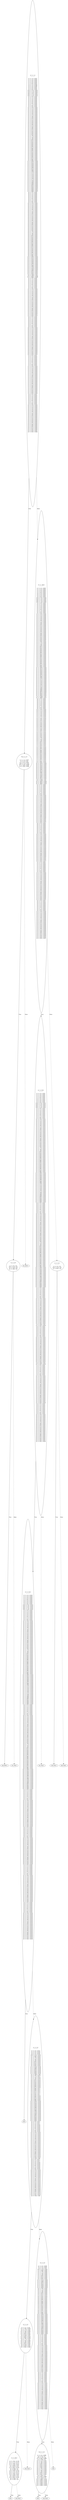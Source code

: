 digraph {
0 [label="s2 <= 1.5
--------------

s1 <= 1.0 : 0.047
s1 <= 2.5 : 0.052
s1 <= 3.5 : 0.052
s1 <= 4.5 : 0.052
s1 <= 5.5 : 0.052
s1 <= 6.5 : 0.052
s2 <= 1.5 : 0.038
s2 <= 3.5 : 0.048
s2 <= 4.5 : 0.052
s2 <= 5.5 : 0.052
s2 <= 6.5 : 0.052
w12 <= 0.5 : 0.052
w12 <= 2.0 : 0.052
w12 <= 4.0 : 0.042
w21 <= 0.5 : 0.051
w21 <= 2.0 : 0.052
w21 <= 4.0 : 0.052
x1 <= 0.5 : 0.052
x1 <= 1.5 : 0.052
x1 <= 2.5 : 0.052
x1 <= 3.5 : 0.052
x1 <= 4.5 : 0.052
x1 <= 5.5 : 0.052
x1 <= 6.5 : 0.052
x1 <= 7.5 : 0.052
x1 <= 8.5 : 0.052
x1 <= 9.5 : 0.052
x1 <= 10.5 : 0.052
x1 <= 11.5 : 0.052
x1 <= 12.5 : 0.052
x1 <= 13.5 : 0.052
x1 <= 14.5 : 0.052
x1 <= 15.5 : 0.052
x1 <= 16.5 : 0.052
x1 <= 17.5 : 0.052
x1 <= 18.5 : 0.052
x1 <= 19.5 : 0.052
x1 <= 20.5 : 0.052
x1 <= 21.5 : 0.052
x1 <= 22.5 : 0.052
x1 <= 23.5 : 0.052
x1 <= 24.5 : 0.052
x1 <= 25.5 : 0.052
x1 <= 26.5 : 0.052
x1 <= 27.5 : 0.052
x1 <= 28.5 : 0.052
x1 <= 29.5 : 0.052
x1 <= 30.5 : 0.052
x1 <= 31.5 : 0.052
x1 <= 32.5 : 0.052
x1 <= 33.5 : 0.052
x1 <= 34.5 : 0.052
x1 <= 55.5 : 0.052
x1 <= 76.5 : 0.052
x1 <= 77.5 : 0.052
x1 <= 78.5 : 0.052
x1 <= 79.5 : 0.052
x1 <= 80.5 : 0.052
x1 <= 81.5 : 0.052
x1 <= 82.5 : 0.052
x1 <= 83.5 : 0.052
x1 <= 84.5 : 0.052
x1 <= 85.5 : 0.052
x1 <= 86.5 : 0.052
x1 <= 87.5 : 0.052
x1 <= 88.5 : 0.052
x1 <= 89.5 : 0.052
x1 <= 90.5 : 0.052
x1 <= 91.5 : 0.052
x1 <= 92.5 : 0.052
x1 <= 93.5 : 0.052
x1 <= 94.5 : 0.052
x1 <= 95.5 : 0.052
x1 <= 96.5 : 0.052
x1 <= 97.5 : 0.052
x1 <= 98.5 : 0.052
x1 <= 99.5 : 0.052
x1 <= 100.5 : 0.052
x1 <= 101.5 : 0.052
x1 <= 102.5 : 0.052
x1 <= 103.5 : 0.052
x1 <= 104.5 : 0.052
x1 <= 105.5 : 0.052
x1 <= 106.5 : 0.052
x1 <= 107.5 : 0.052
x1 <= 108.5 : 0.052
x1 <= 109.5 : 0.052
x1 <= 110.5 : 0.052
x1 <= 111.5 : 0.052
x1 <= 112.5 : 0.052
x1 <= 113.5 : 0.052
x1 <= 114.5 : 0.052
x1 <= 115.5 : 0.052
x1 <= 116.5 : 0.052
x1 <= 117.5 : 0.052
x1 <= 118.5 : 0.052
x1 <= 119.5 : 0.052
x1 <= 139.5 : 0.052
x1 <= 159.5 : 0.052
x1 <= 160.5 : 0.052
x1 <= 161.5 : 0.052
x1 <= 162.5 : 0.052
x1 <= 163.5 : 0.052
x1 <= 164.5 : 0.051
x1 <= 165.5 : 0.051
x1 <= 166.5 : 0.047
x2 <= 0.5 : 0.052
x2 <= 1.5 : 0.052
x2 <= 2.5 : 0.052
x2 <= 3.5 : 0.052
x2 <= 4.5 : 0.052
x2 <= 5.5 : 0.052
x2 <= 6.5 : 0.052
x2 <= 7.5 : 0.052
x2 <= 8.5 : 0.052
x2 <= 9.5 : 0.052
x2 <= 10.5 : 0.052
x2 <= 11.5 : 0.052
x2 <= 12.5 : 0.052
x2 <= 13.5 : 0.052
x2 <= 14.5 : 0.052
x2 <= 15.5 : 0.052
x2 <= 16.5 : 0.052
x2 <= 17.5 : 0.052
x2 <= 18.5 : 0.052
x2 <= 19.5 : 0.052
x2 <= 20.5 : 0.052
x2 <= 21.5 : 0.052
x2 <= 22.5 : 0.052
x2 <= 23.5 : 0.052
x2 <= 24.5 : 0.052
x2 <= 25.5 : 0.052
x2 <= 26.5 : 0.052
x2 <= 27.5 : 0.052
x2 <= 28.5 : 0.052
x2 <= 29.5 : 0.052
x2 <= 30.5 : 0.052
x2 <= 31.5 : 0.052
x2 <= 32.5 : 0.052
x2 <= 33.5 : 0.052
x2 <= 34.5 : 0.052
x2 <= 55.5 : 0.052
x2 <= 76.5 : 0.052
x2 <= 77.5 : 0.052
x2 <= 78.5 : 0.052
x2 <= 79.5 : 0.052
x2 <= 80.5 : 0.052
x2 <= 81.5 : 0.052
x2 <= 82.5 : 0.052
x2 <= 83.5 : 0.052
x2 <= 84.5 : 0.051
x2 <= 85.5 : 0.052
x2 <= 86.5 : 0.052
x2 <= 87.5 : 0.052
x2 <= 88.5 : 0.052
x2 <= 89.5 : 0.052
x2 <= 90.5 : 0.052
x2 <= 91.5 : 0.052
x2 <= 92.5 : 0.052
x2 <= 93.5 : 0.052
x2 <= 94.5 : 0.052
x2 <= 95.5 : 0.052
x2 <= 96.5 : 0.052
x2 <= 97.5 : 0.052
x2 <= 98.5 : 0.052
x2 <= 99.5 : 0.052
x2 <= 100.5 : 0.052
x2 <= 101.5 : 0.052
x2 <= 102.5 : 0.052
x2 <= 103.5 : 0.052
x2 <= 104.5 : 0.052
x2 <= 105.5 : 0.052
x2 <= 106.5 : 0.052
x2 <= 107.5 : 0.052
x2 <= 108.5 : 0.052
x2 <= 109.5 : 0.052
x2 <= 110.5 : 0.052
x2 <= 135.0 : 0.052
x2 <= 159.5 : 0.052
x2 <= 160.5 : 0.051
x2 <= 161.5 : 0.051
x2 <= 162.5 : 0.051
x2 <= 163.5 : 0.051
x2 <= 164.5 : 0.05
x2 <= 165.5 : 0.049
x2 <= 166.5 : 0.045
y1 <= 0.5 : 0.052
y1 <= 1.5 : 0.052
y1 <= 2.5 : 0.052
y1 <= 3.5 : 0.052
y1 <= 4.5 : 0.052
y1 <= 5.5 : 0.052
y1 <= 6.5 : 0.052
y1 <= 7.5 : 0.052
y1 <= 8.5 : 0.052
y1 <= 9.5 : 0.052
y1 <= 10.5 : 0.052
y1 <= 11.5 : 0.052
y1 <= 12.5 : 0.052
y1 <= 13.5 : 0.052
y1 <= 14.5 : 0.052
y1 <= 15.5 : 0.052
y1 <= 16.5 : 0.052
y1 <= 17.5 : 0.052
y1 <= 18.5 : 0.052
y1 <= 19.5 : 0.052
y1 <= 20.5 : 0.052
y1 <= 21.5 : 0.052
y1 <= 22.5 : 0.052
y1 <= 23.5 : 0.052
y1 <= 24.5 : 0.052
y1 <= 25.5 : 0.052
y1 <= 26.5 : 0.052
y1 <= 27.5 : 0.052
y1 <= 28.5 : 0.052
y1 <= 29.5 : 0.052
y1 <= 30.5 : 0.052
y1 <= 31.5 : 0.052
y1 <= 32.5 : 0.052
y1 <= 33.5 : 0.052
y1 <= 34.5 : 0.051
y1 <= 35.5 : 0.047
y2 <= 0.5 : 0.052
y2 <= 1.5 : 0.052
y2 <= 2.5 : 0.052
y2 <= 3.5 : 0.052
y2 <= 4.5 : 0.052
y2 <= 5.5 : 0.052
y2 <= 6.5 : 0.052
y2 <= 7.5 : 0.052
y2 <= 8.5 : 0.052
y2 <= 9.5 : 0.052
y2 <= 10.5 : 0.052
y2 <= 11.5 : 0.052
y2 <= 12.5 : 0.052
y2 <= 13.5 : 0.052
y2 <= 14.5 : 0.052
y2 <= 15.5 : 0.052
y2 <= 16.5 : 0.052
y2 <= 17.5 : 0.052
y2 <= 18.5 : 0.052
y2 <= 19.5 : 0.052
y2 <= 20.5 : 0.052
y2 <= 21.5 : 0.052
y2 <= 22.5 : 0.052
y2 <= 23.5 : 0.052
y2 <= 24.5 : 0.052
y2 <= 25.5 : 0.052
y2 <= 26.5 : 0.052
y2 <= 27.5 : 0.052
y2 <= 28.5 : 0.052
y2 <= 29.5 : 0.052
y2 <= 30.5 : 0.052
y2 <= 31.5 : 0.052
y2 <= 32.5 : 0.052
y2 <= 33.5 : 0.052
y2 <= 34.5 : 0.051
y2 <= 35.5 : 0.047
z1 <= 0.5 : 0.051
z1 <= 1.5 : 0.052
z1 <= 2.5 : 0.052
z1 <= 3.5 : 0.052
z1 <= 4.5 : 0.052
z1 <= 5.5 : 0.052
z1 <= 6.5 : 0.052
z1 <= 7.5 : 0.052
z1 <= 8.5 : 0.052
z1 <= 9.5 : 0.052
z1 <= 10.5 : 0.052
z1 <= 11.5 : 0.052
z1 <= 12.5 : 0.052
z1 <= 13.5 : 0.052
z1 <= 14.5 : 0.052
z1 <= 15.5 : 0.052
z1 <= 16.5 : 0.052
z1 <= 17.5 : 0.052
z1 <= 18.5 : 0.052
z1 <= 19.5 : 0.052
z1 <= 20.5 : 0.052
z1 <= 21.5 : 0.052
z1 <= 22.5 : 0.052
z1 <= 23.5 : 0.052
z1 <= 24.5 : 0.052
z1 <= 25.5 : 0.052
z1 <= 26.5 : 0.052
z1 <= 27.5 : 0.052
z1 <= 28.5 : 0.052
z1 <= 29.5 : 0.052
z1 <= 30.5 : 0.052
z1 <= 31.5 : 0.052
z1 <= 32.5 : 0.052
z1 <= 33.5 : 0.052
z1 <= 34.5 : 0.051
z1 <= 35.5 : 0.045
z2 <= 0.5 : 0.051
z2 <= 1.5 : 0.052
z2 <= 2.5 : 0.052
z2 <= 3.5 : 0.052
z2 <= 4.5 : 0.052
z2 <= 5.5 : 0.052
z2 <= 6.5 : 0.052
z2 <= 7.5 : 0.052
z2 <= 8.5 : 0.052
z2 <= 9.5 : 0.052
z2 <= 10.5 : 0.052
z2 <= 11.5 : 0.052
z2 <= 12.5 : 0.052
z2 <= 13.5 : 0.052
z2 <= 14.5 : 0.052
z2 <= 15.5 : 0.052
z2 <= 16.5 : 0.052
z2 <= 17.5 : 0.052
z2 <= 18.5 : 0.052
z2 <= 19.5 : 0.052
z2 <= 20.5 : 0.052
z2 <= 21.5 : 0.052
z2 <= 22.5 : 0.052
z2 <= 23.5 : 0.052
z2 <= 24.5 : 0.052
z2 <= 25.5 : 0.052
z2 <= 26.5 : 0.052
z2 <= 27.5 : 0.052
z2 <= 28.5 : 0.052
z2 <= 29.5 : 0.052
z2 <= 30.5 : 0.052
z2 <= 31.5 : 0.052
z2 <= 32.5 : 0.052
z2 <= 33.5 : 0.052
z2 <= 34.5 : 0.051
z2 <= 35.5 : 0.045"];
1 [label="w12 <= 2.5
--------------

s1 <= 1.0 : 0.333
s1 <= 2.5 : 0.5
s1 <= 4.5 : 0.333
w12 <= 2.5 : 0.25
w21 <= 0.5 : 0.333
z1 <= 18.0 : 0.333
z2 <= 18.0 : 0.333"];
2 [label="s1 <= 3.0
--------------

s1 <= 3.0 : 0.0
w21 <= 0.5 : 0.0
z1 <= 18.0 : 0.0
z2 <= 18.0 : 0.0"];
3 [label="snd_idle12"];
2 -> 3 [label="True"];
4 [label="rec_req21"];
2 -> 4 [style="dashed", label="False"];
1 -> 2 [label="True"];
5 [label="rec_idle12"];
1 -> 5 [style="dashed", label="False"];
0 -> 1 [label="True"];
6 [label="x2 <= 166.5
--------------

s1 <= 2.5 : 0.032
s1 <= 3.5 : 0.032
s1 <= 4.5 : 0.032
s1 <= 5.5 : 0.032
s1 <= 6.5 : 0.032
s2 <= 3.5 : 0.032
s2 <= 4.5 : 0.032
s2 <= 5.5 : 0.032
s2 <= 6.5 : 0.032
w12 <= 0.5 : 0.032
w12 <= 2.0 : 0.032
w21 <= 0.5 : 0.031
w21 <= 2.0 : 0.032
w21 <= 4.0 : 0.032
x1 <= 0.5 : 0.032
x1 <= 1.5 : 0.032
x1 <= 2.5 : 0.032
x1 <= 3.5 : 0.032
x1 <= 4.5 : 0.032
x1 <= 5.5 : 0.032
x1 <= 6.5 : 0.032
x1 <= 7.5 : 0.032
x1 <= 8.5 : 0.032
x1 <= 9.5 : 0.032
x1 <= 10.5 : 0.032
x1 <= 11.5 : 0.032
x1 <= 12.5 : 0.032
x1 <= 13.5 : 0.032
x1 <= 14.5 : 0.032
x1 <= 15.5 : 0.032
x1 <= 16.5 : 0.032
x1 <= 17.5 : 0.032
x1 <= 18.5 : 0.032
x1 <= 19.5 : 0.032
x1 <= 20.5 : 0.032
x1 <= 21.5 : 0.032
x1 <= 22.5 : 0.032
x1 <= 23.5 : 0.032
x1 <= 24.5 : 0.032
x1 <= 25.5 : 0.032
x1 <= 26.5 : 0.032
x1 <= 27.5 : 0.032
x1 <= 28.5 : 0.032
x1 <= 29.5 : 0.032
x1 <= 30.5 : 0.032
x1 <= 31.5 : 0.032
x1 <= 32.5 : 0.032
x1 <= 33.5 : 0.032
x1 <= 34.5 : 0.032
x1 <= 55.5 : 0.031
x1 <= 76.5 : 0.032
x1 <= 77.5 : 0.032
x1 <= 78.5 : 0.032
x1 <= 79.5 : 0.032
x1 <= 80.5 : 0.032
x1 <= 81.5 : 0.032
x1 <= 82.5 : 0.032
x1 <= 83.5 : 0.032
x1 <= 84.5 : 0.032
x1 <= 85.5 : 0.032
x1 <= 86.5 : 0.032
x1 <= 87.5 : 0.032
x1 <= 88.5 : 0.032
x1 <= 89.5 : 0.032
x1 <= 90.5 : 0.032
x1 <= 91.5 : 0.032
x1 <= 92.5 : 0.032
x1 <= 93.5 : 0.032
x1 <= 94.5 : 0.032
x1 <= 95.5 : 0.032
x1 <= 96.5 : 0.032
x1 <= 97.5 : 0.032
x1 <= 98.5 : 0.032
x1 <= 99.5 : 0.032
x1 <= 100.5 : 0.032
x1 <= 101.5 : 0.032
x1 <= 102.5 : 0.032
x1 <= 103.5 : 0.032
x1 <= 104.5 : 0.032
x1 <= 105.5 : 0.032
x1 <= 106.5 : 0.032
x1 <= 107.5 : 0.032
x1 <= 108.5 : 0.032
x1 <= 109.5 : 0.032
x1 <= 110.5 : 0.032
x1 <= 111.5 : 0.032
x1 <= 112.5 : 0.032
x1 <= 113.5 : 0.032
x1 <= 114.5 : 0.032
x1 <= 115.5 : 0.032
x1 <= 116.5 : 0.032
x1 <= 117.5 : 0.032
x1 <= 118.5 : 0.032
x1 <= 119.5 : 0.032
x1 <= 139.5 : 0.032
x1 <= 159.5 : 0.032
x1 <= 160.5 : 0.032
x1 <= 161.5 : 0.032
x1 <= 162.5 : 0.031
x1 <= 163.5 : 0.031
x1 <= 164.5 : 0.031
x1 <= 165.5 : 0.03
x1 <= 166.5 : 0.027
x2 <= 0.5 : 0.032
x2 <= 1.5 : 0.032
x2 <= 2.5 : 0.032
x2 <= 3.5 : 0.032
x2 <= 4.5 : 0.032
x2 <= 5.5 : 0.032
x2 <= 6.5 : 0.032
x2 <= 7.5 : 0.032
x2 <= 8.5 : 0.032
x2 <= 9.5 : 0.032
x2 <= 10.5 : 0.032
x2 <= 11.5 : 0.032
x2 <= 12.5 : 0.032
x2 <= 13.5 : 0.032
x2 <= 14.5 : 0.032
x2 <= 15.5 : 0.032
x2 <= 16.5 : 0.032
x2 <= 17.5 : 0.032
x2 <= 18.5 : 0.032
x2 <= 19.5 : 0.032
x2 <= 20.5 : 0.031
x2 <= 21.5 : 0.031
x2 <= 22.5 : 0.031
x2 <= 23.5 : 0.031
x2 <= 24.5 : 0.031
x2 <= 25.5 : 0.031
x2 <= 26.5 : 0.031
x2 <= 27.5 : 0.031
x2 <= 28.5 : 0.031
x2 <= 29.5 : 0.031
x2 <= 30.5 : 0.031
x2 <= 31.5 : 0.031
x2 <= 32.5 : 0.031
x2 <= 33.5 : 0.031
x2 <= 34.5 : 0.031
x2 <= 55.5 : 0.031
x2 <= 76.5 : 0.031
x2 <= 77.5 : 0.031
x2 <= 78.5 : 0.031
x2 <= 79.5 : 0.031
x2 <= 80.5 : 0.031
x2 <= 81.5 : 0.031
x2 <= 82.5 : 0.031
x2 <= 83.5 : 0.031
x2 <= 84.5 : 0.031
x2 <= 85.5 : 0.032
x2 <= 86.5 : 0.032
x2 <= 87.5 : 0.032
x2 <= 88.5 : 0.032
x2 <= 89.5 : 0.032
x2 <= 90.5 : 0.032
x2 <= 91.5 : 0.032
x2 <= 92.5 : 0.032
x2 <= 93.5 : 0.032
x2 <= 94.5 : 0.032
x2 <= 95.5 : 0.032
x2 <= 96.5 : 0.032
x2 <= 97.5 : 0.032
x2 <= 98.5 : 0.032
x2 <= 99.5 : 0.032
x2 <= 100.5 : 0.032
x2 <= 101.5 : 0.032
x2 <= 102.5 : 0.031
x2 <= 103.5 : 0.031
x2 <= 104.5 : 0.031
x2 <= 105.5 : 0.031
x2 <= 106.5 : 0.031
x2 <= 107.5 : 0.031
x2 <= 108.5 : 0.031
x2 <= 109.5 : 0.031
x2 <= 110.5 : 0.031
x2 <= 135.0 : 0.031
x2 <= 159.5 : 0.031
x2 <= 160.5 : 0.031
x2 <= 161.5 : 0.031
x2 <= 162.5 : 0.03
x2 <= 163.5 : 0.03
x2 <= 164.5 : 0.029
x2 <= 165.5 : 0.028
x2 <= 166.5 : 0.024
y1 <= 0.5 : 0.032
y1 <= 1.5 : 0.032
y1 <= 2.5 : 0.032
y1 <= 3.5 : 0.032
y1 <= 4.5 : 0.032
y1 <= 5.5 : 0.032
y1 <= 6.5 : 0.032
y1 <= 7.5 : 0.032
y1 <= 8.5 : 0.032
y1 <= 9.5 : 0.032
y1 <= 10.5 : 0.032
y1 <= 11.5 : 0.032
y1 <= 12.5 : 0.032
y1 <= 13.5 : 0.032
y1 <= 14.5 : 0.032
y1 <= 15.5 : 0.032
y1 <= 16.5 : 0.032
y1 <= 17.5 : 0.032
y1 <= 18.5 : 0.032
y1 <= 19.5 : 0.032
y1 <= 20.5 : 0.032
y1 <= 21.5 : 0.032
y1 <= 22.5 : 0.032
y1 <= 23.5 : 0.032
y1 <= 24.5 : 0.032
y1 <= 25.5 : 0.032
y1 <= 26.5 : 0.032
y1 <= 27.5 : 0.032
y1 <= 28.5 : 0.032
y1 <= 29.5 : 0.032
y1 <= 30.5 : 0.032
y1 <= 31.5 : 0.032
y1 <= 32.5 : 0.031
y1 <= 33.5 : 0.031
y1 <= 34.5 : 0.031
y1 <= 35.5 : 0.027
y2 <= 0.5 : 0.032
y2 <= 1.5 : 0.032
y2 <= 2.5 : 0.032
y2 <= 3.5 : 0.032
y2 <= 4.5 : 0.032
y2 <= 5.5 : 0.032
y2 <= 6.5 : 0.032
y2 <= 7.5 : 0.032
y2 <= 8.5 : 0.032
y2 <= 9.5 : 0.032
y2 <= 10.5 : 0.032
y2 <= 11.5 : 0.032
y2 <= 12.5 : 0.032
y2 <= 13.5 : 0.032
y2 <= 14.5 : 0.032
y2 <= 15.5 : 0.032
y2 <= 16.5 : 0.032
y2 <= 17.5 : 0.032
y2 <= 18.5 : 0.032
y2 <= 19.5 : 0.032
y2 <= 20.5 : 0.032
y2 <= 21.5 : 0.032
y2 <= 22.5 : 0.032
y2 <= 23.5 : 0.032
y2 <= 24.5 : 0.032
y2 <= 25.5 : 0.032
y2 <= 26.5 : 0.032
y2 <= 27.5 : 0.032
y2 <= 28.5 : 0.032
y2 <= 29.5 : 0.032
y2 <= 30.5 : 0.032
y2 <= 31.5 : 0.032
y2 <= 32.5 : 0.031
y2 <= 33.5 : 0.031
y2 <= 34.5 : 0.031
y2 <= 35.5 : 0.027
z1 <= 0.5 : 0.031
z1 <= 1.5 : 0.031
z1 <= 2.5 : 0.032
z1 <= 3.5 : 0.032
z1 <= 4.5 : 0.032
z1 <= 5.5 : 0.032
z1 <= 6.5 : 0.032
z1 <= 7.5 : 0.032
z1 <= 8.5 : 0.032
z1 <= 9.5 : 0.032
z1 <= 10.5 : 0.032
z1 <= 11.5 : 0.032
z1 <= 12.5 : 0.032
z1 <= 13.5 : 0.032
z1 <= 14.5 : 0.032
z1 <= 15.5 : 0.032
z1 <= 16.5 : 0.032
z1 <= 17.5 : 0.032
z1 <= 18.5 : 0.032
z1 <= 19.5 : 0.032
z1 <= 20.5 : 0.032
z1 <= 21.5 : 0.032
z1 <= 22.5 : 0.032
z1 <= 23.5 : 0.032
z1 <= 24.5 : 0.032
z1 <= 25.5 : 0.032
z1 <= 26.5 : 0.032
z1 <= 27.5 : 0.032
z1 <= 28.5 : 0.032
z1 <= 29.5 : 0.032
z1 <= 30.5 : 0.032
z1 <= 31.5 : 0.032
z1 <= 32.5 : 0.032
z1 <= 33.5 : 0.032
z1 <= 34.5 : 0.031
z1 <= 35.5 : 0.027
z2 <= 0.5 : 0.031
z2 <= 1.5 : 0.031
z2 <= 2.5 : 0.032
z2 <= 3.5 : 0.032
z2 <= 4.5 : 0.032
z2 <= 5.5 : 0.032
z2 <= 6.5 : 0.032
z2 <= 7.5 : 0.032
z2 <= 8.5 : 0.032
z2 <= 9.5 : 0.032
z2 <= 10.5 : 0.032
z2 <= 11.5 : 0.032
z2 <= 12.5 : 0.032
z2 <= 13.5 : 0.032
z2 <= 14.5 : 0.032
z2 <= 15.5 : 0.032
z2 <= 16.5 : 0.032
z2 <= 17.5 : 0.032
z2 <= 18.5 : 0.032
z2 <= 19.5 : 0.032
z2 <= 20.5 : 0.032
z2 <= 21.5 : 0.032
z2 <= 22.5 : 0.032
z2 <= 23.5 : 0.032
z2 <= 24.5 : 0.032
z2 <= 25.5 : 0.032
z2 <= 26.5 : 0.032
z2 <= 27.5 : 0.032
z2 <= 28.5 : 0.032
z2 <= 29.5 : 0.032
z2 <= 30.5 : 0.032
z2 <= 31.5 : 0.032
z2 <= 32.5 : 0.032
z2 <= 33.5 : 0.032
z2 <= 34.5 : 0.031
z2 <= 35.5 : 0.027"];
7 [label="y1 <= 35.5
--------------

s1 <= 2.5 : 0.021
s1 <= 3.5 : 0.021
s1 <= 4.5 : 0.021
s1 <= 5.5 : 0.021
s1 <= 6.5 : 0.021
s2 <= 3.5 : 0.021
s2 <= 4.5 : 0.021
s2 <= 5.5 : 0.021
s2 <= 6.5 : 0.021
w12 <= 0.5 : 0.021
w12 <= 2.0 : 0.021
w21 <= 0.5 : 0.021
w21 <= 2.0 : 0.021
w21 <= 4.0 : 0.021
x1 <= 0.5 : 0.021
x1 <= 1.5 : 0.021
x1 <= 2.5 : 0.021
x1 <= 3.5 : 0.021
x1 <= 4.5 : 0.021
x1 <= 5.5 : 0.021
x1 <= 6.5 : 0.021
x1 <= 7.5 : 0.021
x1 <= 8.5 : 0.021
x1 <= 9.5 : 0.021
x1 <= 10.5 : 0.021
x1 <= 11.5 : 0.021
x1 <= 12.5 : 0.021
x1 <= 13.5 : 0.021
x1 <= 14.5 : 0.021
x1 <= 15.5 : 0.021
x1 <= 16.5 : 0.021
x1 <= 17.5 : 0.021
x1 <= 18.5 : 0.021
x1 <= 19.5 : 0.021
x1 <= 20.5 : 0.021
x1 <= 21.5 : 0.021
x1 <= 22.5 : 0.021
x1 <= 23.5 : 0.021
x1 <= 24.5 : 0.021
x1 <= 25.5 : 0.021
x1 <= 26.5 : 0.021
x1 <= 27.5 : 0.021
x1 <= 28.5 : 0.021
x1 <= 29.5 : 0.021
x1 <= 30.5 : 0.021
x1 <= 31.5 : 0.021
x1 <= 32.5 : 0.021
x1 <= 33.5 : 0.021
x1 <= 34.5 : 0.021
x1 <= 55.5 : 0.021
x1 <= 76.5 : 0.021
x1 <= 77.5 : 0.021
x1 <= 78.5 : 0.021
x1 <= 79.5 : 0.021
x1 <= 80.5 : 0.021
x1 <= 81.5 : 0.021
x1 <= 82.5 : 0.021
x1 <= 83.5 : 0.021
x1 <= 84.5 : 0.021
x1 <= 85.5 : 0.021
x1 <= 86.5 : 0.021
x1 <= 87.5 : 0.021
x1 <= 88.5 : 0.021
x1 <= 89.5 : 0.021
x1 <= 90.5 : 0.021
x1 <= 91.5 : 0.021
x1 <= 92.5 : 0.021
x1 <= 93.5 : 0.021
x1 <= 94.5 : 0.021
x1 <= 95.5 : 0.021
x1 <= 96.5 : 0.021
x1 <= 97.5 : 0.021
x1 <= 98.5 : 0.021
x1 <= 99.5 : 0.021
x1 <= 100.5 : 0.021
x1 <= 101.5 : 0.021
x1 <= 102.5 : 0.021
x1 <= 103.5 : 0.021
x1 <= 104.5 : 0.021
x1 <= 105.5 : 0.021
x1 <= 106.5 : 0.021
x1 <= 107.5 : 0.021
x1 <= 108.5 : 0.021
x1 <= 109.5 : 0.021
x1 <= 110.5 : 0.021
x1 <= 111.5 : 0.021
x1 <= 112.5 : 0.021
x1 <= 113.5 : 0.021
x1 <= 114.5 : 0.021
x1 <= 115.5 : 0.021
x1 <= 116.5 : 0.021
x1 <= 117.5 : 0.021
x1 <= 118.5 : 0.021
x1 <= 119.5 : 0.021
x1 <= 139.5 : 0.021
x1 <= 159.5 : 0.021
x1 <= 160.5 : 0.021
x1 <= 161.5 : 0.021
x1 <= 162.5 : 0.021
x1 <= 163.5 : 0.021
x1 <= 164.5 : 0.021
x1 <= 165.5 : 0.021
x2 <= 0.5 : 0.021
x2 <= 1.5 : 0.021
x2 <= 2.5 : 0.021
x2 <= 3.5 : 0.021
x2 <= 4.5 : 0.021
x2 <= 5.5 : 0.021
x2 <= 6.5 : 0.021
x2 <= 7.5 : 0.021
x2 <= 8.5 : 0.021
x2 <= 9.5 : 0.021
x2 <= 10.5 : 0.021
x2 <= 11.5 : 0.021
x2 <= 12.5 : 0.021
x2 <= 13.5 : 0.021
x2 <= 14.5 : 0.021
x2 <= 15.5 : 0.021
x2 <= 16.5 : 0.021
x2 <= 17.5 : 0.021
x2 <= 18.5 : 0.021
x2 <= 19.5 : 0.021
x2 <= 20.5 : 0.021
x2 <= 21.5 : 0.021
x2 <= 22.5 : 0.021
x2 <= 23.5 : 0.021
x2 <= 24.5 : 0.021
x2 <= 25.5 : 0.021
x2 <= 26.5 : 0.021
x2 <= 27.5 : 0.021
x2 <= 28.5 : 0.021
x2 <= 29.5 : 0.021
x2 <= 30.5 : 0.021
x2 <= 31.5 : 0.021
x2 <= 32.5 : 0.021
x2 <= 33.5 : 0.021
x2 <= 34.5 : 0.021
x2 <= 55.5 : 0.021
x2 <= 76.5 : 0.021
x2 <= 77.5 : 0.021
x2 <= 78.5 : 0.021
x2 <= 79.5 : 0.021
x2 <= 80.5 : 0.021
x2 <= 81.5 : 0.021
x2 <= 82.5 : 0.021
x2 <= 83.5 : 0.021
x2 <= 84.5 : 0.021
x2 <= 85.5 : 0.021
x2 <= 86.5 : 0.021
x2 <= 87.5 : 0.021
x2 <= 88.5 : 0.021
x2 <= 89.5 : 0.021
x2 <= 90.5 : 0.021
x2 <= 91.5 : 0.021
x2 <= 92.5 : 0.021
x2 <= 93.5 : 0.021
x2 <= 94.5 : 0.021
x2 <= 95.5 : 0.021
x2 <= 96.5 : 0.021
x2 <= 97.5 : 0.021
x2 <= 98.5 : 0.021
x2 <= 99.5 : 0.021
x2 <= 100.5 : 0.021
x2 <= 101.5 : 0.021
x2 <= 102.5 : 0.021
x2 <= 103.5 : 0.021
x2 <= 104.5 : 0.021
x2 <= 105.5 : 0.021
x2 <= 106.5 : 0.021
x2 <= 107.5 : 0.021
x2 <= 108.5 : 0.021
x2 <= 109.5 : 0.021
x2 <= 110.5 : 0.021
x2 <= 135.0 : 0.021
x2 <= 159.5 : 0.021
x2 <= 160.5 : 0.021
x2 <= 161.5 : 0.021
x2 <= 162.5 : 0.021
x2 <= 163.5 : 0.021
x2 <= 164.5 : 0.021
x2 <= 165.5 : 0.021
y1 <= 0.5 : 0.021
y1 <= 1.5 : 0.021
y1 <= 2.5 : 0.021
y1 <= 3.5 : 0.021
y1 <= 4.5 : 0.021
y1 <= 5.5 : 0.021
y1 <= 6.5 : 0.021
y1 <= 7.5 : 0.021
y1 <= 8.5 : 0.021
y1 <= 9.5 : 0.021
y1 <= 10.5 : 0.021
y1 <= 11.5 : 0.021
y1 <= 12.5 : 0.021
y1 <= 13.5 : 0.021
y1 <= 14.5 : 0.021
y1 <= 15.5 : 0.021
y1 <= 16.5 : 0.021
y1 <= 17.5 : 0.021
y1 <= 18.5 : 0.021
y1 <= 19.5 : 0.021
y1 <= 20.5 : 0.021
y1 <= 21.5 : 0.021
y1 <= 22.5 : 0.021
y1 <= 23.5 : 0.021
y1 <= 24.5 : 0.021
y1 <= 25.5 : 0.021
y1 <= 26.5 : 0.021
y1 <= 27.5 : 0.021
y1 <= 28.5 : 0.021
y1 <= 29.5 : 0.021
y1 <= 30.5 : 0.021
y1 <= 31.5 : 0.021
y1 <= 32.5 : 0.021
y1 <= 33.5 : 0.021
y1 <= 34.5 : 0.02
y1 <= 35.5 : 0.016
y2 <= 0.5 : 0.021
y2 <= 1.5 : 0.021
y2 <= 2.5 : 0.021
y2 <= 3.5 : 0.021
y2 <= 4.5 : 0.021
y2 <= 5.5 : 0.021
y2 <= 6.5 : 0.021
y2 <= 7.5 : 0.021
y2 <= 8.5 : 0.021
y2 <= 9.5 : 0.021
y2 <= 10.5 : 0.021
y2 <= 11.5 : 0.021
y2 <= 12.5 : 0.021
y2 <= 13.5 : 0.021
y2 <= 14.5 : 0.021
y2 <= 15.5 : 0.021
y2 <= 16.5 : 0.021
y2 <= 17.5 : 0.021
y2 <= 18.5 : 0.021
y2 <= 19.5 : 0.021
y2 <= 20.5 : 0.021
y2 <= 21.5 : 0.021
y2 <= 22.5 : 0.021
y2 <= 23.5 : 0.021
y2 <= 24.5 : 0.021
y2 <= 25.5 : 0.021
y2 <= 26.5 : 0.021
y2 <= 27.5 : 0.021
y2 <= 28.5 : 0.021
y2 <= 29.5 : 0.021
y2 <= 30.5 : 0.021
y2 <= 31.5 : 0.021
y2 <= 32.5 : 0.021
y2 <= 33.5 : 0.021
y2 <= 34.5 : 0.02
y2 <= 35.5 : 0.016
z1 <= 0.5 : 0.021
z1 <= 1.5 : 0.021
z1 <= 2.5 : 0.021
z1 <= 3.5 : 0.021
z1 <= 4.5 : 0.021
z1 <= 5.5 : 0.021
z1 <= 6.5 : 0.021
z1 <= 7.5 : 0.021
z1 <= 8.5 : 0.021
z1 <= 9.5 : 0.021
z1 <= 10.5 : 0.021
z1 <= 11.5 : 0.021
z1 <= 12.5 : 0.021
z1 <= 13.5 : 0.021
z1 <= 14.5 : 0.021
z1 <= 15.5 : 0.021
z1 <= 16.5 : 0.021
z1 <= 17.5 : 0.021
z1 <= 18.5 : 0.021
z1 <= 19.5 : 0.021
z1 <= 20.5 : 0.021
z1 <= 21.5 : 0.021
z1 <= 22.5 : 0.021
z1 <= 23.5 : 0.021
z1 <= 24.5 : 0.021
z1 <= 25.5 : 0.021
z1 <= 26.5 : 0.021
z1 <= 27.5 : 0.021
z1 <= 28.5 : 0.021
z1 <= 29.5 : 0.021
z1 <= 30.5 : 0.021
z1 <= 31.5 : 0.021
z1 <= 32.5 : 0.021
z1 <= 33.5 : 0.021
z1 <= 34.5 : 0.021
z1 <= 35.5 : 0.016
z2 <= 0.5 : 0.021
z2 <= 1.5 : 0.021
z2 <= 2.5 : 0.021
z2 <= 3.5 : 0.021
z2 <= 4.5 : 0.021
z2 <= 5.5 : 0.021
z2 <= 6.5 : 0.021
z2 <= 7.5 : 0.021
z2 <= 8.5 : 0.021
z2 <= 9.5 : 0.021
z2 <= 10.5 : 0.021
z2 <= 11.5 : 0.021
z2 <= 12.5 : 0.021
z2 <= 13.5 : 0.021
z2 <= 14.5 : 0.021
z2 <= 15.5 : 0.021
z2 <= 16.5 : 0.021
z2 <= 17.5 : 0.021
z2 <= 18.5 : 0.021
z2 <= 19.5 : 0.021
z2 <= 20.5 : 0.021
z2 <= 21.5 : 0.021
z2 <= 22.5 : 0.021
z2 <= 23.5 : 0.021
z2 <= 24.5 : 0.021
z2 <= 25.5 : 0.021
z2 <= 26.5 : 0.021
z2 <= 27.5 : 0.021
z2 <= 28.5 : 0.021
z2 <= 29.5 : 0.021
z2 <= 30.5 : 0.021
z2 <= 31.5 : 0.021
z2 <= 32.5 : 0.021
z2 <= 33.5 : 0.021
z2 <= 34.5 : 0.021
z2 <= 35.5 : 0.016"];
8 [label="x2 <= 55.5
--------------

s1 <= 2.5 : 0.016
s1 <= 3.5 : 0.016
s1 <= 4.5 : 0.016
s1 <= 5.5 : 0.016
s1 <= 6.5 : 0.016
s2 <= 3.5 : 0.016
s2 <= 4.5 : 0.016
s2 <= 5.5 : 0.016
s2 <= 6.5 : 0.016
w12 <= 0.5 : 0.016
w12 <= 2.0 : 0.016
w21 <= 0.5 : 0.016
w21 <= 2.0 : 0.016
w21 <= 4.0 : 0.016
x1 <= 0.5 : 0.016
x1 <= 1.5 : 0.016
x1 <= 2.5 : 0.016
x1 <= 3.5 : 0.016
x1 <= 4.5 : 0.016
x1 <= 5.5 : 0.016
x1 <= 6.5 : 0.016
x1 <= 7.5 : 0.016
x1 <= 8.5 : 0.016
x1 <= 9.5 : 0.016
x1 <= 10.5 : 0.016
x1 <= 11.5 : 0.016
x1 <= 12.5 : 0.016
x1 <= 13.5 : 0.016
x1 <= 14.5 : 0.016
x1 <= 15.5 : 0.016
x1 <= 16.5 : 0.016
x1 <= 17.5 : 0.016
x1 <= 18.5 : 0.016
x1 <= 19.5 : 0.016
x1 <= 20.5 : 0.016
x1 <= 21.5 : 0.016
x1 <= 22.5 : 0.016
x1 <= 23.5 : 0.016
x1 <= 24.5 : 0.016
x1 <= 25.5 : 0.016
x1 <= 26.5 : 0.016
x1 <= 27.5 : 0.016
x1 <= 28.5 : 0.016
x1 <= 29.5 : 0.016
x1 <= 30.5 : 0.016
x1 <= 31.5 : 0.016
x1 <= 32.5 : 0.016
x1 <= 33.5 : 0.016
x1 <= 34.5 : 0.016
x1 <= 55.5 : 0.016
x1 <= 76.5 : 0.016
x1 <= 77.5 : 0.016
x1 <= 78.5 : 0.016
x1 <= 79.5 : 0.016
x1 <= 80.5 : 0.016
x1 <= 81.5 : 0.016
x1 <= 82.5 : 0.016
x1 <= 83.5 : 0.016
x1 <= 84.5 : 0.016
x1 <= 85.5 : 0.016
x1 <= 86.5 : 0.016
x1 <= 87.5 : 0.016
x1 <= 88.5 : 0.016
x1 <= 89.5 : 0.016
x1 <= 90.5 : 0.016
x1 <= 91.5 : 0.016
x1 <= 92.5 : 0.016
x1 <= 93.5 : 0.016
x1 <= 94.5 : 0.016
x1 <= 95.5 : 0.016
x1 <= 96.5 : 0.016
x1 <= 97.5 : 0.016
x1 <= 98.5 : 0.016
x1 <= 99.5 : 0.016
x1 <= 100.5 : 0.016
x1 <= 101.5 : 0.016
x1 <= 102.5 : 0.016
x1 <= 103.5 : 0.016
x1 <= 104.5 : 0.016
x1 <= 105.5 : 0.016
x1 <= 106.5 : 0.016
x1 <= 107.5 : 0.016
x1 <= 108.5 : 0.016
x1 <= 109.5 : 0.016
x1 <= 110.5 : 0.016
x1 <= 111.5 : 0.016
x1 <= 112.5 : 0.016
x1 <= 113.5 : 0.016
x1 <= 114.5 : 0.016
x1 <= 115.5 : 0.016
x1 <= 116.5 : 0.016
x1 <= 117.5 : 0.016
x1 <= 118.5 : 0.016
x1 <= 119.5 : 0.016
x1 <= 139.5 : 0.016
x1 <= 159.5 : 0.016
x1 <= 160.5 : 0.016
x1 <= 161.5 : 0.016
x1 <= 162.5 : 0.016
x1 <= 163.5 : 0.016
x1 <= 164.5 : 0.016
x1 <= 165.5 : 0.016
x2 <= 0.5 : 0.016
x2 <= 1.5 : 0.016
x2 <= 2.5 : 0.016
x2 <= 3.5 : 0.016
x2 <= 4.5 : 0.016
x2 <= 5.5 : 0.016
x2 <= 6.5 : 0.016
x2 <= 7.5 : 0.016
x2 <= 8.5 : 0.016
x2 <= 9.5 : 0.016
x2 <= 10.5 : 0.016
x2 <= 11.5 : 0.016
x2 <= 12.5 : 0.016
x2 <= 13.5 : 0.016
x2 <= 14.5 : 0.016
x2 <= 15.5 : 0.016
x2 <= 16.5 : 0.016
x2 <= 17.5 : 0.016
x2 <= 18.5 : 0.016
x2 <= 19.5 : 0.016
x2 <= 20.5 : 0.016
x2 <= 21.5 : 0.016
x2 <= 22.5 : 0.016
x2 <= 23.5 : 0.016
x2 <= 24.5 : 0.016
x2 <= 25.5 : 0.016
x2 <= 26.5 : 0.016
x2 <= 27.5 : 0.016
x2 <= 28.5 : 0.016
x2 <= 29.5 : 0.016
x2 <= 30.5 : 0.016
x2 <= 31.5 : 0.016
x2 <= 32.5 : 0.016
x2 <= 33.5 : 0.016
x2 <= 34.5 : 0.016
x2 <= 55.5 : 0.016
x2 <= 76.5 : 0.016
x2 <= 77.5 : 0.016
x2 <= 78.5 : 0.016
x2 <= 79.5 : 0.016
x2 <= 80.5 : 0.016
x2 <= 81.5 : 0.016
x2 <= 82.5 : 0.016
x2 <= 83.5 : 0.016
x2 <= 84.5 : 0.016
x2 <= 85.5 : 0.016
x2 <= 86.5 : 0.016
x2 <= 87.5 : 0.016
x2 <= 88.5 : 0.016
x2 <= 89.5 : 0.016
x2 <= 90.5 : 0.016
x2 <= 91.5 : 0.016
x2 <= 92.5 : 0.016
x2 <= 93.5 : 0.016
x2 <= 94.5 : 0.016
x2 <= 95.5 : 0.016
x2 <= 96.5 : 0.016
x2 <= 97.5 : 0.016
x2 <= 98.5 : 0.016
x2 <= 99.5 : 0.016
x2 <= 100.5 : 0.016
x2 <= 101.5 : 0.016
x2 <= 102.5 : 0.016
x2 <= 103.5 : 0.016
x2 <= 104.5 : 0.016
x2 <= 105.5 : 0.016
x2 <= 106.5 : 0.016
x2 <= 107.5 : 0.016
x2 <= 108.5 : 0.016
x2 <= 109.5 : 0.016
x2 <= 110.5 : 0.016
x2 <= 135.0 : 0.016
x2 <= 159.5 : 0.016
x2 <= 160.5 : 0.016
x2 <= 161.5 : 0.016
x2 <= 162.5 : 0.016
x2 <= 163.5 : 0.016
x2 <= 164.5 : 0.016
x2 <= 165.5 : 0.016
y1 <= 0.5 : 0.016
y1 <= 1.5 : 0.016
y1 <= 2.5 : 0.016
y1 <= 3.5 : 0.016
y1 <= 4.5 : 0.016
y1 <= 5.5 : 0.016
y1 <= 6.5 : 0.016
y1 <= 7.5 : 0.016
y1 <= 8.5 : 0.016
y1 <= 9.5 : 0.016
y1 <= 10.5 : 0.016
y1 <= 11.5 : 0.016
y1 <= 12.5 : 0.016
y1 <= 13.5 : 0.016
y1 <= 14.5 : 0.016
y1 <= 15.5 : 0.016
y1 <= 16.5 : 0.016
y1 <= 17.5 : 0.016
y1 <= 18.5 : 0.016
y1 <= 19.5 : 0.016
y1 <= 20.5 : 0.016
y1 <= 21.5 : 0.016
y1 <= 22.5 : 0.016
y1 <= 23.5 : 0.016
y1 <= 24.5 : 0.016
y1 <= 25.5 : 0.016
y1 <= 26.5 : 0.016
y1 <= 27.5 : 0.016
y1 <= 28.5 : 0.016
y1 <= 29.5 : 0.016
y1 <= 30.5 : 0.016
y1 <= 31.5 : 0.016
y1 <= 32.5 : 0.016
y1 <= 33.5 : 0.016
y1 <= 34.5 : 0.016
y2 <= 0.5 : 0.016
y2 <= 1.5 : 0.016
y2 <= 2.5 : 0.016
y2 <= 3.5 : 0.016
y2 <= 4.5 : 0.016
y2 <= 5.5 : 0.016
y2 <= 6.5 : 0.016
y2 <= 7.5 : 0.016
y2 <= 8.5 : 0.016
y2 <= 9.5 : 0.016
y2 <= 10.5 : 0.016
y2 <= 11.5 : 0.016
y2 <= 12.5 : 0.016
y2 <= 13.5 : 0.016
y2 <= 14.5 : 0.016
y2 <= 15.5 : 0.016
y2 <= 16.5 : 0.016
y2 <= 17.5 : 0.016
y2 <= 18.5 : 0.016
y2 <= 19.5 : 0.016
y2 <= 20.5 : 0.016
y2 <= 21.5 : 0.016
y2 <= 22.5 : 0.016
y2 <= 23.5 : 0.016
y2 <= 24.5 : 0.016
y2 <= 25.5 : 0.016
y2 <= 26.5 : 0.016
y2 <= 27.5 : 0.016
y2 <= 28.5 : 0.016
y2 <= 29.5 : 0.016
y2 <= 30.5 : 0.016
y2 <= 31.5 : 0.016
y2 <= 32.5 : 0.016
y2 <= 33.5 : 0.016
y2 <= 34.5 : 0.016
z1 <= 0.5 : 0.016
z1 <= 1.5 : 0.016
z1 <= 2.5 : 0.016
z1 <= 3.5 : 0.016
z1 <= 4.5 : 0.016
z1 <= 5.5 : 0.016
z1 <= 6.5 : 0.016
z1 <= 7.5 : 0.016
z1 <= 8.5 : 0.016
z1 <= 9.5 : 0.016
z1 <= 10.5 : 0.016
z1 <= 11.5 : 0.016
z1 <= 12.5 : 0.016
z1 <= 13.5 : 0.016
z1 <= 14.5 : 0.016
z1 <= 15.5 : 0.016
z1 <= 16.5 : 0.016
z1 <= 17.5 : 0.016
z1 <= 18.5 : 0.016
z1 <= 19.5 : 0.016
z1 <= 20.5 : 0.016
z1 <= 21.5 : 0.016
z1 <= 22.5 : 0.016
z1 <= 23.5 : 0.016
z1 <= 24.5 : 0.016
z1 <= 25.5 : 0.016
z1 <= 26.5 : 0.016
z1 <= 27.5 : 0.016
z1 <= 28.5 : 0.016
z1 <= 29.5 : 0.016
z1 <= 30.5 : 0.016
z1 <= 31.5 : 0.016
z1 <= 32.5 : 0.016
z1 <= 33.5 : 0.016
z1 <= 34.5 : 0.016
z2 <= 0.5 : 0.016
z2 <= 1.5 : 0.016
z2 <= 2.5 : 0.016
z2 <= 3.5 : 0.016
z2 <= 4.5 : 0.016
z2 <= 5.5 : 0.016
z2 <= 6.5 : 0.016
z2 <= 7.5 : 0.016
z2 <= 8.5 : 0.016
z2 <= 9.5 : 0.016
z2 <= 10.5 : 0.016
z2 <= 11.5 : 0.016
z2 <= 12.5 : 0.016
z2 <= 13.5 : 0.016
z2 <= 14.5 : 0.016
z2 <= 15.5 : 0.016
z2 <= 16.5 : 0.016
z2 <= 17.5 : 0.016
z2 <= 18.5 : 0.016
z2 <= 19.5 : 0.016
z2 <= 20.5 : 0.016
z2 <= 21.5 : 0.016
z2 <= 22.5 : 0.016
z2 <= 23.5 : 0.016
z2 <= 24.5 : 0.016
z2 <= 25.5 : 0.016
z2 <= 26.5 : 0.016
z2 <= 27.5 : 0.016
z2 <= 28.5 : 0.016
z2 <= 29.5 : 0.016
z2 <= 30.5 : 0.016
z2 <= 31.5 : 0.016
z2 <= 32.5 : 0.016
z2 <= 33.5 : 0.016
z2 <= 34.5 : 0.016"];
9 [label="time"];
8 -> 9 [label="True"];
10 [label="s1 <= 4.5
--------------

s1 <= 4.5 : 0.072
s1 <= 5.5 : 0.078
s2 <= 3.5 : 0.079
s2 <= 4.5 : 0.079
w12 <= 0.5 : 0.078
x1 <= 38.0 : 0.078
x1 <= 76.5 : 0.079
x1 <= 77.5 : 0.079
x1 <= 78.5 : 0.079
x1 <= 79.5 : 0.079
x1 <= 80.5 : 0.079
x1 <= 81.5 : 0.079
x1 <= 82.5 : 0.079
x1 <= 83.5 : 0.078
x1 <= 84.5 : 0.078
x1 <= 122.0 : 0.079
x1 <= 159.5 : 0.079
x1 <= 160.5 : 0.079
x1 <= 161.5 : 0.079
x1 <= 162.5 : 0.079
x1 <= 163.5 : 0.079
x1 <= 164.5 : 0.079
x1 <= 165.5 : 0.08
x2 <= 76.5 : 0.074
x2 <= 77.5 : 0.077
x2 <= 78.5 : 0.078
x2 <= 79.5 : 0.079
x2 <= 80.5 : 0.079
x2 <= 81.5 : 0.079
x2 <= 82.5 : 0.079
x2 <= 83.5 : 0.079
x2 <= 84.5 : 0.079
x2 <= 85.5 : 0.076
x2 <= 86.5 : 0.076
x2 <= 87.5 : 0.076
x2 <= 88.5 : 0.077
x2 <= 89.5 : 0.077
x2 <= 90.5 : 0.077
x2 <= 91.5 : 0.077
x2 <= 92.5 : 0.077
x2 <= 93.5 : 0.077
x2 <= 94.5 : 0.077
x2 <= 95.5 : 0.078
x2 <= 96.5 : 0.078
x2 <= 97.5 : 0.078
x2 <= 98.5 : 0.078
x2 <= 99.5 : 0.078
x2 <= 100.5 : 0.078
x2 <= 101.5 : 0.078
x2 <= 102.5 : 0.078
x2 <= 103.5 : 0.078
x2 <= 104.5 : 0.078
x2 <= 105.5 : 0.078
x2 <= 106.5 : 0.079
x2 <= 107.5 : 0.079
x2 <= 108.5 : 0.079
x2 <= 109.5 : 0.079
x2 <= 110.5 : 0.079
x2 <= 135.0 : 0.079
x2 <= 159.5 : 0.079
x2 <= 160.5 : 0.079
x2 <= 161.5 : 0.079
x2 <= 162.5 : 0.079
x2 <= 163.5 : 0.079
x2 <= 164.5 : 0.079
x2 <= 165.5 : 0.079
y1 <= 0.5 : 0.077
y1 <= 1.5 : 0.077
y1 <= 2.5 : 0.077
y1 <= 3.5 : 0.078
y1 <= 4.5 : 0.078
y1 <= 5.5 : 0.078
y1 <= 6.5 : 0.078
y1 <= 7.5 : 0.078
y1 <= 8.5 : 0.078
y1 <= 9.5 : 0.078
y1 <= 10.5 : 0.078
y1 <= 11.5 : 0.078
y1 <= 12.5 : 0.078
y1 <= 13.5 : 0.078
y1 <= 14.5 : 0.079
y1 <= 15.5 : 0.079
y1 <= 16.5 : 0.079
y1 <= 17.5 : 0.079
y1 <= 18.5 : 0.079
y1 <= 19.5 : 0.079
y1 <= 20.5 : 0.079
y1 <= 21.5 : 0.079
y1 <= 22.5 : 0.079
y1 <= 23.5 : 0.079
y1 <= 24.5 : 0.079
y1 <= 25.5 : 0.079
y1 <= 26.5 : 0.079
y1 <= 27.5 : 0.079
y1 <= 28.5 : 0.079
y1 <= 29.5 : 0.079
y1 <= 30.5 : 0.079
y1 <= 31.5 : 0.079
y1 <= 32.5 : 0.079
y1 <= 33.5 : 0.079
y1 <= 34.5 : 0.08
y2 <= 0.5 : 0.077
y2 <= 1.5 : 0.077
y2 <= 2.5 : 0.077
y2 <= 3.5 : 0.078
y2 <= 4.5 : 0.078
y2 <= 5.5 : 0.078
y2 <= 6.5 : 0.078
y2 <= 7.5 : 0.078
y2 <= 8.5 : 0.078
y2 <= 9.5 : 0.078
y2 <= 10.5 : 0.078
y2 <= 11.5 : 0.078
y2 <= 12.5 : 0.078
y2 <= 13.5 : 0.078
y2 <= 14.5 : 0.079
y2 <= 15.5 : 0.079
y2 <= 16.5 : 0.079
y2 <= 17.5 : 0.079
y2 <= 18.5 : 0.079
y2 <= 19.5 : 0.079
y2 <= 20.5 : 0.079
y2 <= 21.5 : 0.079
y2 <= 22.5 : 0.079
y2 <= 23.5 : 0.079
y2 <= 24.5 : 0.079
y2 <= 25.5 : 0.079
y2 <= 26.5 : 0.079
y2 <= 27.5 : 0.079
y2 <= 28.5 : 0.079
y2 <= 29.5 : 0.079
y2 <= 30.5 : 0.079
y2 <= 31.5 : 0.079
y2 <= 32.5 : 0.079
y2 <= 33.5 : 0.079
y2 <= 34.5 : 0.08"];
11 [label="s2 <= 4.5
--------------

s2 <= 4.5 : 0.164
x1 <= 76.5 : 0.253
x1 <= 77.5 : 0.28
x1 <= 78.5 : 0.292
x1 <= 79.5 : 0.297
x1 <= 80.5 : 0.297
x1 <= 81.5 : 0.292
x1 <= 82.5 : 0.28
x1 <= 83.5 : 0.253
x1 <= 84.5 : 0.164
x2 <= 76.5 : 0.253
x2 <= 77.5 : 0.28
x2 <= 78.5 : 0.292
x2 <= 79.5 : 0.297
x2 <= 80.5 : 0.297
x2 <= 81.5 : 0.292
x2 <= 82.5 : 0.28
x2 <= 83.5 : 0.253
x2 <= 84.5 : 0.164"];
12 [label="x1 <= 84.5
--------------

x1 <= 76.5 : 0.178
x1 <= 77.5 : 0.175
x1 <= 78.5 : 0.171
x1 <= 79.5 : 0.167
x1 <= 80.5 : 0.16
x1 <= 81.5 : 0.15
x1 <= 82.5 : 0.133
x1 <= 83.5 : 0.1
x1 <= 84.5 : 0.0
x2 <= 76.5 : 0.178
x2 <= 77.5 : 0.175
x2 <= 78.5 : 0.171
x2 <= 79.5 : 0.167
x2 <= 80.5 : 0.16
x2 <= 81.5 : 0.15
x2 <= 82.5 : 0.133
x2 <= 83.5 : 0.1
x2 <= 84.5 : 0.0"];
13 [label="time"];
12 -> 13 [label="True"];
14 [label="snd_req12"];
12 -> 14 [style="dashed", label="False"];
11 -> 12 [label="True"];
15 [label="snd_req12"];
11 -> 15 [style="dashed", label="False"];
10 -> 11 [label="True"];
16 [label="s2 <= 4.5
--------------

s1 <= 5.5 : 0.032
s2 <= 3.5 : 0.032
s2 <= 4.5 : 0.03
w12 <= 0.5 : 0.031
x1 <= 38.0 : 0.032
x1 <= 76.5 : 0.032
x1 <= 77.5 : 0.032
x1 <= 78.5 : 0.032
x1 <= 79.5 : 0.032
x1 <= 80.5 : 0.032
x1 <= 81.5 : 0.032
x1 <= 82.5 : 0.032
x1 <= 83.5 : 0.032
x1 <= 121.5 : 0.032
x1 <= 159.5 : 0.032
x1 <= 160.5 : 0.032
x1 <= 161.5 : 0.032
x1 <= 162.5 : 0.032
x1 <= 163.5 : 0.032
x1 <= 164.5 : 0.032
x1 <= 165.5 : 0.032
x2 <= 76.5 : 0.032
x2 <= 77.5 : 0.032
x2 <= 78.5 : 0.032
x2 <= 79.5 : 0.032
x2 <= 80.5 : 0.032
x2 <= 81.5 : 0.032
x2 <= 82.5 : 0.032
x2 <= 83.5 : 0.032
x2 <= 84.5 : 0.032
x2 <= 85.5 : 0.031
x2 <= 86.5 : 0.031
x2 <= 87.5 : 0.031
x2 <= 88.5 : 0.031
x2 <= 89.5 : 0.031
x2 <= 90.5 : 0.031
x2 <= 91.5 : 0.031
x2 <= 92.5 : 0.031
x2 <= 93.5 : 0.031
x2 <= 94.5 : 0.031
x2 <= 95.5 : 0.031
x2 <= 96.5 : 0.031
x2 <= 97.5 : 0.031
x2 <= 98.5 : 0.031
x2 <= 99.5 : 0.031
x2 <= 100.5 : 0.031
x2 <= 101.5 : 0.031
x2 <= 102.5 : 0.031
x2 <= 103.5 : 0.031
x2 <= 104.5 : 0.031
x2 <= 105.5 : 0.031
x2 <= 106.5 : 0.031
x2 <= 107.5 : 0.031
x2 <= 108.5 : 0.032
x2 <= 109.5 : 0.032
x2 <= 110.5 : 0.032
x2 <= 135.0 : 0.032
x2 <= 159.5 : 0.032
x2 <= 160.5 : 0.032
x2 <= 161.5 : 0.032
x2 <= 162.5 : 0.032
x2 <= 163.5 : 0.032
x2 <= 164.5 : 0.032
x2 <= 165.5 : 0.032
y1 <= 0.5 : 0.031
y1 <= 1.5 : 0.031
y1 <= 2.5 : 0.031
y1 <= 3.5 : 0.031
y1 <= 4.5 : 0.031
y1 <= 5.5 : 0.031
y1 <= 6.5 : 0.031
y1 <= 7.5 : 0.031
y1 <= 8.5 : 0.031
y1 <= 9.5 : 0.031
y1 <= 10.5 : 0.031
y1 <= 11.5 : 0.031
y1 <= 12.5 : 0.031
y1 <= 13.5 : 0.031
y1 <= 14.5 : 0.031
y1 <= 15.5 : 0.031
y1 <= 16.5 : 0.032
y1 <= 17.5 : 0.032
y1 <= 18.5 : 0.032
y1 <= 19.5 : 0.032
y1 <= 20.5 : 0.032
y1 <= 21.5 : 0.032
y1 <= 22.5 : 0.032
y1 <= 23.5 : 0.032
y1 <= 24.5 : 0.032
y1 <= 25.5 : 0.032
y1 <= 26.5 : 0.032
y1 <= 27.5 : 0.032
y1 <= 28.5 : 0.032
y1 <= 29.5 : 0.032
y1 <= 30.5 : 0.032
y1 <= 31.5 : 0.032
y1 <= 32.5 : 0.032
y1 <= 33.5 : 0.032
y1 <= 34.5 : 0.032
y2 <= 0.5 : 0.031
y2 <= 1.5 : 0.031
y2 <= 2.5 : 0.031
y2 <= 3.5 : 0.031
y2 <= 4.5 : 0.031
y2 <= 5.5 : 0.031
y2 <= 6.5 : 0.031
y2 <= 7.5 : 0.031
y2 <= 8.5 : 0.031
y2 <= 9.5 : 0.031
y2 <= 10.5 : 0.031
y2 <= 11.5 : 0.031
y2 <= 12.5 : 0.031
y2 <= 13.5 : 0.031
y2 <= 14.5 : 0.031
y2 <= 15.5 : 0.031
y2 <= 16.5 : 0.032
y2 <= 17.5 : 0.032
y2 <= 18.5 : 0.032
y2 <= 19.5 : 0.032
y2 <= 20.5 : 0.032
y2 <= 21.5 : 0.032
y2 <= 22.5 : 0.032
y2 <= 23.5 : 0.032
y2 <= 24.5 : 0.032
y2 <= 25.5 : 0.032
y2 <= 26.5 : 0.032
y2 <= 27.5 : 0.032
y2 <= 28.5 : 0.032
y2 <= 29.5 : 0.032
y2 <= 30.5 : 0.032
y2 <= 31.5 : 0.032
y2 <= 32.5 : 0.032
y2 <= 33.5 : 0.032
y2 <= 34.5 : 0.032"];
17 [label="w12 <= 0.5
--------------

s1 <= 5.5 : 0.099
s2 <= 3.5 : 0.1
w12 <= 0.5 : 0.0
x1 <= 38.0 : 0.099
x1 <= 76.5 : 0.1
x1 <= 77.5 : 0.101
x1 <= 78.5 : 0.102
x1 <= 79.5 : 0.103
x1 <= 80.5 : 0.103
x1 <= 81.5 : 0.104
x1 <= 82.5 : 0.104
x1 <= 83.5 : 0.105
x2 <= 76.5 : 0.105
x2 <= 77.5 : 0.104
x2 <= 78.5 : 0.104
x2 <= 79.5 : 0.103
x2 <= 80.5 : 0.103
x2 <= 81.5 : 0.102
x2 <= 82.5 : 0.101
x2 <= 83.5 : 0.1
x2 <= 84.5 : 0.099
x2 <= 122.0 : 0.1
x2 <= 159.5 : 0.101
x2 <= 160.5 : 0.102
x2 <= 161.5 : 0.103
x2 <= 162.5 : 0.103
x2 <= 163.5 : 0.104
x2 <= 164.5 : 0.104
x2 <= 165.5 : 0.105"];
18 [label="time"];
17 -> 18 [label="True"];
19 [label="snd_req21"];
17 -> 19 [style="dashed", label="False"];
16 -> 17 [label="True"];
20 [label="time"];
16 -> 20 [style="dashed", label="False"];
10 -> 16 [style="dashed", label="False"];
8 -> 10 [style="dashed", label="False"];
7 -> 8 [label="True"];
21 [label="rec_req12"];
7 -> 21 [style="dashed", label="False"];
6 -> 7 [label="True"];
22 [label="s1 <= 5.5
--------------

s1 <= 5.5 : 0.0
w12 <= 0.5 : 0.0
x1 <= 83.5 : 0.0"];
23 [label="snd_req12"];
22 -> 23 [label="True"];
24 [label="snd_req21"];
22 -> 24 [style="dashed", label="False"];
6 -> 22 [style="dashed", label="False"];
0 -> 6 [style="dashed", label="False"];

}